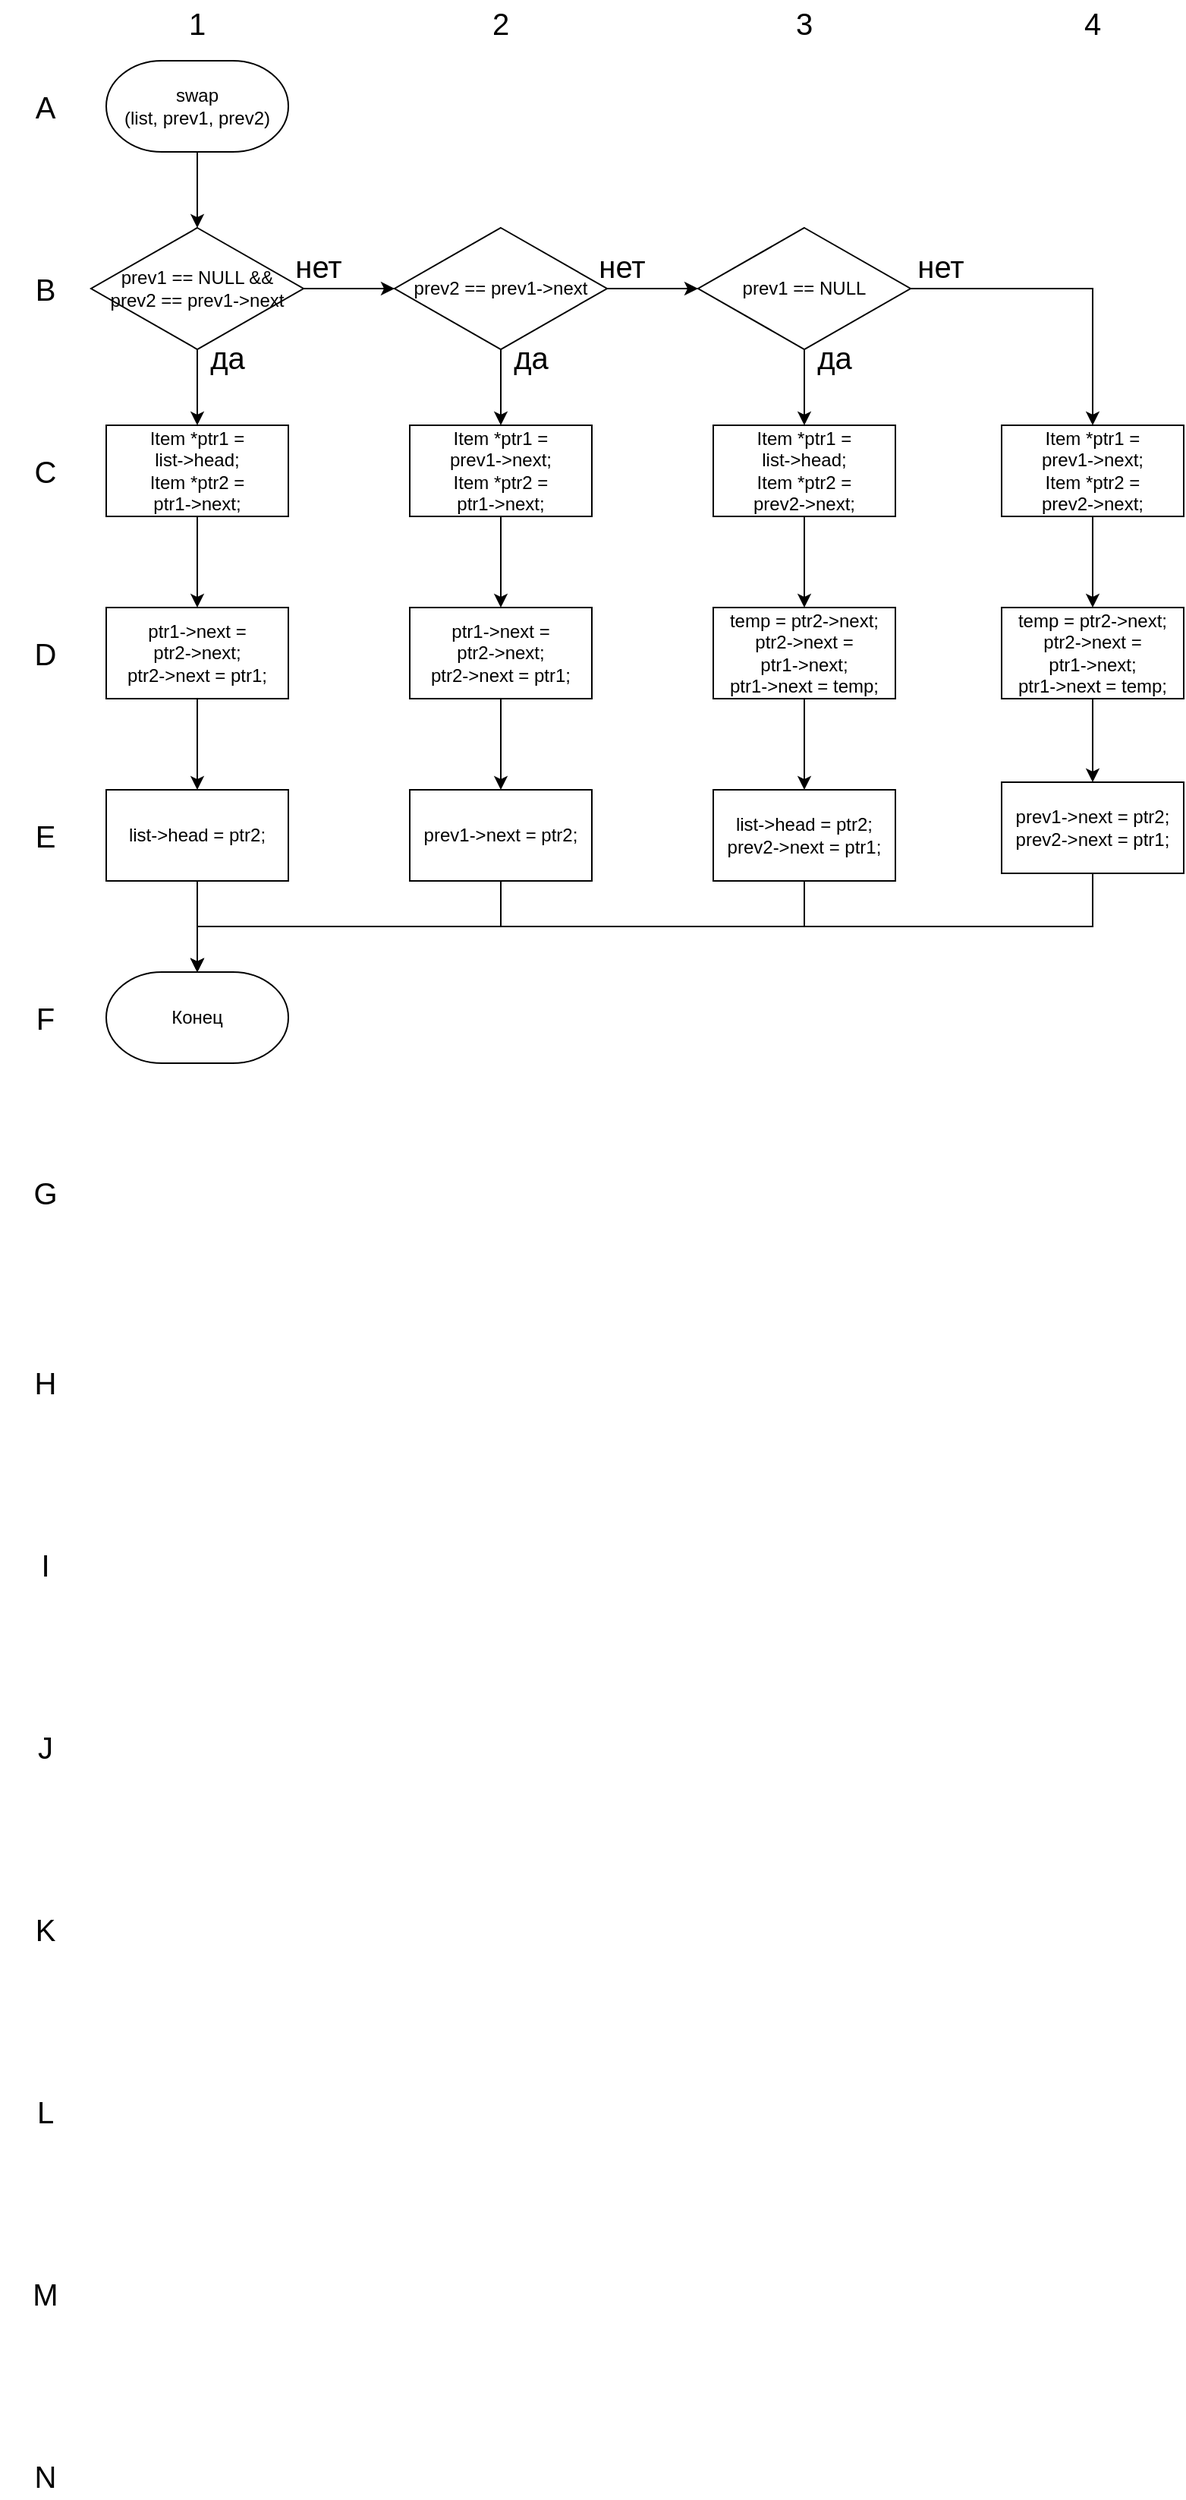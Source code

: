 <mxfile version="23.1.3" type="device">
  <diagram name="Страница — 1" id="fKBUCXl6949Xtr6X0akW">
    <mxGraphModel dx="1656" dy="1006" grid="1" gridSize="10" guides="1" tooltips="1" connect="1" arrows="1" fold="1" page="1" pageScale="1" pageWidth="827" pageHeight="1169" math="0" shadow="0">
      <root>
        <mxCell id="0" />
        <mxCell id="1" parent="0" />
        <mxCell id="qY3sZJ4gQ_pa9tfZXsVX-88" value="" style="edgeStyle=orthogonalEdgeStyle;rounded=0;orthogonalLoop=1;jettySize=auto;html=1;" edge="1" parent="1" source="qY3sZJ4gQ_pa9tfZXsVX-1" target="qY3sZJ4gQ_pa9tfZXsVX-39">
          <mxGeometry relative="1" as="geometry" />
        </mxCell>
        <mxCell id="qY3sZJ4gQ_pa9tfZXsVX-1" value="swap&lt;br&gt;(list, prev1, prev2)" style="strokeWidth=1;html=1;shape=mxgraph.flowchart.terminator;whiteSpace=wrap;" vertex="1" parent="1">
          <mxGeometry x="180" y="50" width="120" height="60" as="geometry" />
        </mxCell>
        <mxCell id="qY3sZJ4gQ_pa9tfZXsVX-28" value="&lt;span style=&quot;font-size: 20px;&quot;&gt;2&lt;/span&gt;" style="text;html=1;align=center;verticalAlign=middle;whiteSpace=wrap;rounded=0;" vertex="1" parent="1">
          <mxGeometry x="410" y="10" width="60" height="30" as="geometry" />
        </mxCell>
        <mxCell id="qY3sZJ4gQ_pa9tfZXsVX-29" value="&lt;span style=&quot;font-size: 20px;&quot;&gt;1&lt;/span&gt;" style="text;html=1;align=center;verticalAlign=middle;whiteSpace=wrap;rounded=0;" vertex="1" parent="1">
          <mxGeometry x="210" y="10" width="60" height="30" as="geometry" />
        </mxCell>
        <mxCell id="qY3sZJ4gQ_pa9tfZXsVX-30" value="&lt;span style=&quot;font-size: 20px;&quot;&gt;3&lt;/span&gt;" style="text;html=1;align=center;verticalAlign=middle;whiteSpace=wrap;rounded=0;" vertex="1" parent="1">
          <mxGeometry x="610" y="10" width="60" height="30" as="geometry" />
        </mxCell>
        <mxCell id="qY3sZJ4gQ_pa9tfZXsVX-31" value="&lt;span style=&quot;font-size: 20px;&quot;&gt;A&lt;/span&gt;" style="text;html=1;align=center;verticalAlign=middle;whiteSpace=wrap;rounded=0;" vertex="1" parent="1">
          <mxGeometry x="110" y="65" width="60" height="30" as="geometry" />
        </mxCell>
        <mxCell id="qY3sZJ4gQ_pa9tfZXsVX-32" value="&lt;span style=&quot;font-size: 20px;&quot;&gt;B&lt;/span&gt;" style="text;html=1;align=center;verticalAlign=middle;whiteSpace=wrap;rounded=0;" vertex="1" parent="1">
          <mxGeometry x="110" y="185" width="60" height="30" as="geometry" />
        </mxCell>
        <mxCell id="qY3sZJ4gQ_pa9tfZXsVX-33" value="&lt;span style=&quot;font-size: 20px;&quot;&gt;C&lt;/span&gt;" style="text;html=1;align=center;verticalAlign=middle;whiteSpace=wrap;rounded=0;" vertex="1" parent="1">
          <mxGeometry x="110" y="305" width="60" height="30" as="geometry" />
        </mxCell>
        <mxCell id="qY3sZJ4gQ_pa9tfZXsVX-34" value="&lt;span style=&quot;font-size: 20px;&quot;&gt;D&lt;/span&gt;" style="text;html=1;align=center;verticalAlign=middle;whiteSpace=wrap;rounded=0;" vertex="1" parent="1">
          <mxGeometry x="110" y="425" width="60" height="30" as="geometry" />
        </mxCell>
        <mxCell id="qY3sZJ4gQ_pa9tfZXsVX-35" value="&lt;span style=&quot;font-size: 20px;&quot;&gt;E&lt;/span&gt;" style="text;html=1;align=center;verticalAlign=middle;whiteSpace=wrap;rounded=0;" vertex="1" parent="1">
          <mxGeometry x="110" y="545" width="60" height="30" as="geometry" />
        </mxCell>
        <mxCell id="qY3sZJ4gQ_pa9tfZXsVX-36" value="&lt;span style=&quot;font-size: 20px;&quot;&gt;F&lt;/span&gt;" style="text;html=1;align=center;verticalAlign=middle;whiteSpace=wrap;rounded=0;" vertex="1" parent="1">
          <mxGeometry x="110" y="665" width="60" height="30" as="geometry" />
        </mxCell>
        <mxCell id="qY3sZJ4gQ_pa9tfZXsVX-91" value="" style="edgeStyle=orthogonalEdgeStyle;rounded=0;orthogonalLoop=1;jettySize=auto;html=1;" edge="1" parent="1" source="qY3sZJ4gQ_pa9tfZXsVX-39" target="qY3sZJ4gQ_pa9tfZXsVX-89">
          <mxGeometry relative="1" as="geometry" />
        </mxCell>
        <mxCell id="qY3sZJ4gQ_pa9tfZXsVX-95" value="" style="edgeStyle=orthogonalEdgeStyle;rounded=0;orthogonalLoop=1;jettySize=auto;html=1;" edge="1" parent="1" source="qY3sZJ4gQ_pa9tfZXsVX-39" target="qY3sZJ4gQ_pa9tfZXsVX-93">
          <mxGeometry relative="1" as="geometry" />
        </mxCell>
        <mxCell id="qY3sZJ4gQ_pa9tfZXsVX-39" value="prev1 == NULL &amp;amp;&amp;amp;&lt;br&gt;prev2 == prev1-&amp;gt;next" style="rhombus;whiteSpace=wrap;html=1;" vertex="1" parent="1">
          <mxGeometry x="170" y="160" width="140" height="80" as="geometry" />
        </mxCell>
        <mxCell id="qY3sZJ4gQ_pa9tfZXsVX-75" value="&lt;span style=&quot;font-size: 20px;&quot;&gt;G&lt;/span&gt;" style="text;html=1;align=center;verticalAlign=middle;whiteSpace=wrap;rounded=0;" vertex="1" parent="1">
          <mxGeometry x="110" y="780" width="60" height="30" as="geometry" />
        </mxCell>
        <mxCell id="qY3sZJ4gQ_pa9tfZXsVX-76" value="&lt;span style=&quot;font-size: 20px;&quot;&gt;H&lt;/span&gt;" style="text;html=1;align=center;verticalAlign=middle;whiteSpace=wrap;rounded=0;" vertex="1" parent="1">
          <mxGeometry x="110" y="905" width="60" height="30" as="geometry" />
        </mxCell>
        <mxCell id="qY3sZJ4gQ_pa9tfZXsVX-77" value="&lt;span style=&quot;font-size: 20px;&quot;&gt;I&lt;/span&gt;" style="text;html=1;align=center;verticalAlign=middle;whiteSpace=wrap;rounded=0;" vertex="1" parent="1">
          <mxGeometry x="110" y="1025" width="60" height="30" as="geometry" />
        </mxCell>
        <mxCell id="qY3sZJ4gQ_pa9tfZXsVX-78" value="&lt;span style=&quot;font-size: 20px;&quot;&gt;J&lt;/span&gt;" style="text;html=1;align=center;verticalAlign=middle;whiteSpace=wrap;rounded=0;" vertex="1" parent="1">
          <mxGeometry x="110" y="1145" width="60" height="30" as="geometry" />
        </mxCell>
        <mxCell id="qY3sZJ4gQ_pa9tfZXsVX-79" value="&lt;span style=&quot;font-size: 20px;&quot;&gt;K&lt;/span&gt;" style="text;html=1;align=center;verticalAlign=middle;whiteSpace=wrap;rounded=0;" vertex="1" parent="1">
          <mxGeometry x="110" y="1265" width="60" height="30" as="geometry" />
        </mxCell>
        <mxCell id="qY3sZJ4gQ_pa9tfZXsVX-80" value="&lt;span style=&quot;font-size: 20px;&quot;&gt;L&lt;/span&gt;" style="text;html=1;align=center;verticalAlign=middle;whiteSpace=wrap;rounded=0;" vertex="1" parent="1">
          <mxGeometry x="110" y="1385" width="60" height="30" as="geometry" />
        </mxCell>
        <mxCell id="qY3sZJ4gQ_pa9tfZXsVX-81" value="&lt;span style=&quot;font-size: 20px;&quot;&gt;M&lt;/span&gt;" style="text;html=1;align=center;verticalAlign=middle;whiteSpace=wrap;rounded=0;" vertex="1" parent="1">
          <mxGeometry x="110" y="1505" width="60" height="30" as="geometry" />
        </mxCell>
        <mxCell id="qY3sZJ4gQ_pa9tfZXsVX-87" value="&lt;span style=&quot;font-size: 20px;&quot;&gt;N&lt;/span&gt;" style="text;html=1;align=center;verticalAlign=middle;whiteSpace=wrap;rounded=0;" vertex="1" parent="1">
          <mxGeometry x="110" y="1625" width="60" height="30" as="geometry" />
        </mxCell>
        <mxCell id="qY3sZJ4gQ_pa9tfZXsVX-92" value="" style="edgeStyle=orthogonalEdgeStyle;rounded=0;orthogonalLoop=1;jettySize=auto;html=1;" edge="1" parent="1" source="qY3sZJ4gQ_pa9tfZXsVX-89" target="qY3sZJ4gQ_pa9tfZXsVX-90">
          <mxGeometry relative="1" as="geometry" />
        </mxCell>
        <mxCell id="qY3sZJ4gQ_pa9tfZXsVX-89" value="&lt;div&gt;Item *ptr1 =&lt;/div&gt;&lt;div&gt;list-&amp;gt;head;&lt;/div&gt;&lt;div&gt;&lt;span style=&quot;background-color: initial;&quot;&gt;Item *ptr2 =&lt;/span&gt;&lt;/div&gt;&lt;div&gt;&lt;span style=&quot;background-color: initial;&quot;&gt;ptr1-&amp;gt;next;&lt;/span&gt;&lt;/div&gt;" style="rounded=0;whiteSpace=wrap;html=1;" vertex="1" parent="1">
          <mxGeometry x="180" y="290" width="120" height="60" as="geometry" />
        </mxCell>
        <mxCell id="qY3sZJ4gQ_pa9tfZXsVX-103" value="" style="edgeStyle=orthogonalEdgeStyle;rounded=0;orthogonalLoop=1;jettySize=auto;html=1;" edge="1" parent="1" source="qY3sZJ4gQ_pa9tfZXsVX-90" target="qY3sZJ4gQ_pa9tfZXsVX-101">
          <mxGeometry relative="1" as="geometry" />
        </mxCell>
        <mxCell id="qY3sZJ4gQ_pa9tfZXsVX-90" value="&lt;div&gt;ptr1-&amp;gt;next =&lt;/div&gt;&lt;div&gt;ptr2-&amp;gt;next;&lt;/div&gt;&lt;div&gt;&lt;span style=&quot;background-color: initial;&quot;&gt;ptr2-&amp;gt;next = ptr1;&lt;/span&gt;&lt;/div&gt;" style="rounded=0;whiteSpace=wrap;html=1;" vertex="1" parent="1">
          <mxGeometry x="180" y="410" width="120" height="60" as="geometry" />
        </mxCell>
        <mxCell id="qY3sZJ4gQ_pa9tfZXsVX-96" value="" style="edgeStyle=orthogonalEdgeStyle;rounded=0;orthogonalLoop=1;jettySize=auto;html=1;" edge="1" parent="1" source="qY3sZJ4gQ_pa9tfZXsVX-93" target="qY3sZJ4gQ_pa9tfZXsVX-94">
          <mxGeometry relative="1" as="geometry" />
        </mxCell>
        <mxCell id="qY3sZJ4gQ_pa9tfZXsVX-110" style="edgeStyle=orthogonalEdgeStyle;rounded=0;orthogonalLoop=1;jettySize=auto;html=1;" edge="1" parent="1" source="qY3sZJ4gQ_pa9tfZXsVX-93" target="qY3sZJ4gQ_pa9tfZXsVX-106">
          <mxGeometry relative="1" as="geometry" />
        </mxCell>
        <mxCell id="qY3sZJ4gQ_pa9tfZXsVX-93" value="prev2 == prev1-&amp;gt;next" style="rhombus;whiteSpace=wrap;html=1;" vertex="1" parent="1">
          <mxGeometry x="370" y="160" width="140" height="80" as="geometry" />
        </mxCell>
        <mxCell id="qY3sZJ4gQ_pa9tfZXsVX-111" style="edgeStyle=orthogonalEdgeStyle;rounded=0;orthogonalLoop=1;jettySize=auto;html=1;" edge="1" parent="1" source="qY3sZJ4gQ_pa9tfZXsVX-94" target="qY3sZJ4gQ_pa9tfZXsVX-98">
          <mxGeometry relative="1" as="geometry" />
        </mxCell>
        <mxCell id="qY3sZJ4gQ_pa9tfZXsVX-116" style="edgeStyle=orthogonalEdgeStyle;rounded=0;orthogonalLoop=1;jettySize=auto;html=1;" edge="1" parent="1" source="qY3sZJ4gQ_pa9tfZXsVX-94" target="qY3sZJ4gQ_pa9tfZXsVX-115">
          <mxGeometry relative="1" as="geometry" />
        </mxCell>
        <mxCell id="qY3sZJ4gQ_pa9tfZXsVX-94" value="prev1 == NULL" style="rhombus;whiteSpace=wrap;html=1;" vertex="1" parent="1">
          <mxGeometry x="570" y="160" width="140" height="80" as="geometry" />
        </mxCell>
        <mxCell id="qY3sZJ4gQ_pa9tfZXsVX-97" value="&lt;span style=&quot;font-size: 20px;&quot;&gt;4&lt;/span&gt;" style="text;html=1;align=center;verticalAlign=middle;whiteSpace=wrap;rounded=0;" vertex="1" parent="1">
          <mxGeometry x="800" y="10" width="60" height="30" as="geometry" />
        </mxCell>
        <mxCell id="qY3sZJ4gQ_pa9tfZXsVX-105" value="" style="edgeStyle=orthogonalEdgeStyle;rounded=0;orthogonalLoop=1;jettySize=auto;html=1;" edge="1" parent="1" source="qY3sZJ4gQ_pa9tfZXsVX-98" target="qY3sZJ4gQ_pa9tfZXsVX-100">
          <mxGeometry relative="1" as="geometry" />
        </mxCell>
        <mxCell id="qY3sZJ4gQ_pa9tfZXsVX-98" value="&lt;div&gt;Item *ptr1 =&lt;/div&gt;&lt;div&gt;list-&amp;gt;head;&lt;/div&gt;&lt;div&gt;&lt;span style=&quot;background-color: initial;&quot;&gt;Item *ptr2 =&lt;/span&gt;&lt;/div&gt;&lt;div&gt;&lt;span style=&quot;background-color: initial;&quot;&gt;prev2-&amp;gt;next;&lt;/span&gt;&lt;/div&gt;" style="rounded=0;whiteSpace=wrap;html=1;" vertex="1" parent="1">
          <mxGeometry x="580" y="290" width="120" height="60" as="geometry" />
        </mxCell>
        <mxCell id="qY3sZJ4gQ_pa9tfZXsVX-104" value="" style="edgeStyle=orthogonalEdgeStyle;rounded=0;orthogonalLoop=1;jettySize=auto;html=1;" edge="1" parent="1" source="qY3sZJ4gQ_pa9tfZXsVX-100" target="qY3sZJ4gQ_pa9tfZXsVX-102">
          <mxGeometry relative="1" as="geometry" />
        </mxCell>
        <mxCell id="qY3sZJ4gQ_pa9tfZXsVX-100" value="&lt;div&gt;temp = ptr2-&amp;gt;next;&lt;/div&gt;&lt;div&gt;ptr2-&amp;gt;next =&lt;/div&gt;&lt;div&gt;ptr1-&amp;gt;next;&lt;/div&gt;&lt;div&gt;ptr1-&amp;gt;next = temp;&lt;/div&gt;" style="rounded=0;whiteSpace=wrap;html=1;" vertex="1" parent="1">
          <mxGeometry x="580" y="410" width="120" height="60" as="geometry" />
        </mxCell>
        <mxCell id="qY3sZJ4gQ_pa9tfZXsVX-122" value="" style="edgeStyle=orthogonalEdgeStyle;rounded=0;orthogonalLoop=1;jettySize=auto;html=1;" edge="1" parent="1" source="qY3sZJ4gQ_pa9tfZXsVX-101" target="qY3sZJ4gQ_pa9tfZXsVX-121">
          <mxGeometry relative="1" as="geometry" />
        </mxCell>
        <mxCell id="qY3sZJ4gQ_pa9tfZXsVX-101" value="&lt;div&gt;&lt;span style=&quot;background-color: initial;&quot;&gt;list-&amp;gt;head = ptr2;&lt;/span&gt;&lt;br&gt;&lt;/div&gt;" style="rounded=0;whiteSpace=wrap;html=1;" vertex="1" parent="1">
          <mxGeometry x="180" y="530" width="120" height="60" as="geometry" />
        </mxCell>
        <mxCell id="qY3sZJ4gQ_pa9tfZXsVX-124" style="edgeStyle=orthogonalEdgeStyle;rounded=0;orthogonalLoop=1;jettySize=auto;html=1;" edge="1" parent="1" source="qY3sZJ4gQ_pa9tfZXsVX-102" target="qY3sZJ4gQ_pa9tfZXsVX-121">
          <mxGeometry relative="1" as="geometry">
            <Array as="points">
              <mxPoint x="640" y="620" />
              <mxPoint x="240" y="620" />
            </Array>
          </mxGeometry>
        </mxCell>
        <mxCell id="qY3sZJ4gQ_pa9tfZXsVX-102" value="&lt;div&gt;&lt;span style=&quot;background-color: initial;&quot;&gt;list-&amp;gt;head = ptr2;&lt;/span&gt;&lt;br&gt;&lt;/div&gt;&lt;div&gt;&lt;span style=&quot;background-color: initial;&quot;&gt;prev2-&amp;gt;next = ptr1;&lt;br&gt;&lt;/span&gt;&lt;/div&gt;" style="rounded=0;whiteSpace=wrap;html=1;" vertex="1" parent="1">
          <mxGeometry x="580" y="530" width="120" height="60" as="geometry" />
        </mxCell>
        <mxCell id="qY3sZJ4gQ_pa9tfZXsVX-112" value="" style="edgeStyle=orthogonalEdgeStyle;rounded=0;orthogonalLoop=1;jettySize=auto;html=1;" edge="1" parent="1" source="qY3sZJ4gQ_pa9tfZXsVX-106" target="qY3sZJ4gQ_pa9tfZXsVX-108">
          <mxGeometry relative="1" as="geometry" />
        </mxCell>
        <mxCell id="qY3sZJ4gQ_pa9tfZXsVX-106" value="&lt;div&gt;Item *ptr1 =&lt;/div&gt;&lt;div&gt;prev1-&amp;gt;next;&lt;/div&gt;&lt;div&gt;&lt;span style=&quot;background-color: initial;&quot;&gt;Item *ptr2 =&lt;/span&gt;&lt;/div&gt;&lt;div&gt;&lt;span style=&quot;background-color: initial;&quot;&gt;ptr1-&amp;gt;next;&lt;/span&gt;&lt;/div&gt;" style="rounded=0;whiteSpace=wrap;html=1;" vertex="1" parent="1">
          <mxGeometry x="380" y="290" width="120" height="60" as="geometry" />
        </mxCell>
        <mxCell id="qY3sZJ4gQ_pa9tfZXsVX-114" value="" style="edgeStyle=orthogonalEdgeStyle;rounded=0;orthogonalLoop=1;jettySize=auto;html=1;" edge="1" parent="1" source="qY3sZJ4gQ_pa9tfZXsVX-108" target="qY3sZJ4gQ_pa9tfZXsVX-113">
          <mxGeometry relative="1" as="geometry" />
        </mxCell>
        <mxCell id="qY3sZJ4gQ_pa9tfZXsVX-108" value="&lt;div&gt;ptr1-&amp;gt;next =&lt;/div&gt;&lt;div&gt;ptr2-&amp;gt;next;&lt;/div&gt;&lt;div&gt;&lt;span style=&quot;background-color: initial;&quot;&gt;ptr2-&amp;gt;next = ptr1;&lt;/span&gt;&lt;/div&gt;" style="rounded=0;whiteSpace=wrap;html=1;" vertex="1" parent="1">
          <mxGeometry x="380" y="410" width="120" height="60" as="geometry" />
        </mxCell>
        <mxCell id="qY3sZJ4gQ_pa9tfZXsVX-123" style="edgeStyle=orthogonalEdgeStyle;rounded=0;orthogonalLoop=1;jettySize=auto;html=1;" edge="1" parent="1" source="qY3sZJ4gQ_pa9tfZXsVX-113" target="qY3sZJ4gQ_pa9tfZXsVX-121">
          <mxGeometry relative="1" as="geometry">
            <Array as="points">
              <mxPoint x="440" y="620" />
              <mxPoint x="240" y="620" />
            </Array>
          </mxGeometry>
        </mxCell>
        <mxCell id="qY3sZJ4gQ_pa9tfZXsVX-113" value="&lt;div&gt;prev1-&amp;gt;next = ptr2;&lt;br&gt;&lt;/div&gt;" style="rounded=0;whiteSpace=wrap;html=1;" vertex="1" parent="1">
          <mxGeometry x="380" y="530" width="120" height="60" as="geometry" />
        </mxCell>
        <mxCell id="qY3sZJ4gQ_pa9tfZXsVX-119" value="" style="edgeStyle=orthogonalEdgeStyle;rounded=0;orthogonalLoop=1;jettySize=auto;html=1;" edge="1" parent="1" source="qY3sZJ4gQ_pa9tfZXsVX-115" target="qY3sZJ4gQ_pa9tfZXsVX-117">
          <mxGeometry relative="1" as="geometry" />
        </mxCell>
        <mxCell id="qY3sZJ4gQ_pa9tfZXsVX-115" value="&lt;div&gt;Item *ptr1 =&lt;/div&gt;&lt;div&gt;prev1-&amp;gt;next;&lt;/div&gt;&lt;div&gt;&lt;span style=&quot;background-color: initial;&quot;&gt;Item *ptr2 =&lt;/span&gt;&lt;/div&gt;&lt;div&gt;&lt;span style=&quot;background-color: initial;&quot;&gt;prev2-&amp;gt;next;&lt;/span&gt;&lt;/div&gt;" style="rounded=0;whiteSpace=wrap;html=1;" vertex="1" parent="1">
          <mxGeometry x="770" y="290" width="120" height="60" as="geometry" />
        </mxCell>
        <mxCell id="qY3sZJ4gQ_pa9tfZXsVX-120" value="" style="edgeStyle=orthogonalEdgeStyle;rounded=0;orthogonalLoop=1;jettySize=auto;html=1;" edge="1" parent="1" source="qY3sZJ4gQ_pa9tfZXsVX-117" target="qY3sZJ4gQ_pa9tfZXsVX-118">
          <mxGeometry relative="1" as="geometry" />
        </mxCell>
        <mxCell id="qY3sZJ4gQ_pa9tfZXsVX-117" value="&lt;div&gt;temp = ptr2-&amp;gt;next;&lt;/div&gt;&lt;div&gt;ptr2-&amp;gt;next =&lt;/div&gt;&lt;div&gt;ptr1-&amp;gt;next;&lt;/div&gt;&lt;div&gt;ptr1-&amp;gt;next = temp;&lt;/div&gt;" style="rounded=0;whiteSpace=wrap;html=1;" vertex="1" parent="1">
          <mxGeometry x="770" y="410" width="120" height="60" as="geometry" />
        </mxCell>
        <mxCell id="qY3sZJ4gQ_pa9tfZXsVX-125" style="edgeStyle=orthogonalEdgeStyle;rounded=0;orthogonalLoop=1;jettySize=auto;html=1;" edge="1" parent="1" source="qY3sZJ4gQ_pa9tfZXsVX-118" target="qY3sZJ4gQ_pa9tfZXsVX-121">
          <mxGeometry relative="1" as="geometry">
            <Array as="points">
              <mxPoint x="830" y="620" />
              <mxPoint x="240" y="620" />
            </Array>
          </mxGeometry>
        </mxCell>
        <mxCell id="qY3sZJ4gQ_pa9tfZXsVX-118" value="&lt;div&gt;&lt;span style=&quot;background-color: initial;&quot;&gt;prev1-&amp;gt;next = ptr2;&lt;/span&gt;&lt;br&gt;&lt;/div&gt;&lt;div&gt;&lt;span style=&quot;background-color: initial;&quot;&gt;prev2-&amp;gt;next = ptr1;&lt;br&gt;&lt;/span&gt;&lt;/div&gt;" style="rounded=0;whiteSpace=wrap;html=1;" vertex="1" parent="1">
          <mxGeometry x="770" y="525" width="120" height="60" as="geometry" />
        </mxCell>
        <mxCell id="qY3sZJ4gQ_pa9tfZXsVX-121" value="Конец" style="strokeWidth=1;html=1;shape=mxgraph.flowchart.terminator;whiteSpace=wrap;" vertex="1" parent="1">
          <mxGeometry x="180" y="650" width="120" height="60" as="geometry" />
        </mxCell>
        <mxCell id="qY3sZJ4gQ_pa9tfZXsVX-126" value="&lt;font style=&quot;font-size: 20px;&quot;&gt;нет&lt;/font&gt;" style="text;html=1;align=center;verticalAlign=middle;whiteSpace=wrap;rounded=0;" vertex="1" parent="1">
          <mxGeometry x="290" y="170" width="60" height="30" as="geometry" />
        </mxCell>
        <mxCell id="qY3sZJ4gQ_pa9tfZXsVX-127" value="&lt;font style=&quot;font-size: 20px;&quot;&gt;да&lt;br&gt;&lt;/font&gt;" style="text;html=1;align=center;verticalAlign=middle;whiteSpace=wrap;rounded=0;" vertex="1" parent="1">
          <mxGeometry x="230" y="230" width="60" height="30" as="geometry" />
        </mxCell>
        <mxCell id="qY3sZJ4gQ_pa9tfZXsVX-128" value="&lt;font style=&quot;font-size: 20px;&quot;&gt;да&lt;br&gt;&lt;/font&gt;" style="text;html=1;align=center;verticalAlign=middle;whiteSpace=wrap;rounded=0;" vertex="1" parent="1">
          <mxGeometry x="430" y="230" width="60" height="30" as="geometry" />
        </mxCell>
        <mxCell id="qY3sZJ4gQ_pa9tfZXsVX-129" value="&lt;font style=&quot;font-size: 20px;&quot;&gt;нет&lt;/font&gt;" style="text;html=1;align=center;verticalAlign=middle;whiteSpace=wrap;rounded=0;" vertex="1" parent="1">
          <mxGeometry x="490" y="170" width="60" height="30" as="geometry" />
        </mxCell>
        <mxCell id="qY3sZJ4gQ_pa9tfZXsVX-130" value="&lt;font style=&quot;font-size: 20px;&quot;&gt;нет&lt;/font&gt;" style="text;html=1;align=center;verticalAlign=middle;whiteSpace=wrap;rounded=0;" vertex="1" parent="1">
          <mxGeometry x="700" y="170" width="60" height="30" as="geometry" />
        </mxCell>
        <mxCell id="qY3sZJ4gQ_pa9tfZXsVX-131" value="&lt;font style=&quot;font-size: 20px;&quot;&gt;да&lt;br&gt;&lt;/font&gt;" style="text;html=1;align=center;verticalAlign=middle;whiteSpace=wrap;rounded=0;" vertex="1" parent="1">
          <mxGeometry x="630" y="230" width="60" height="30" as="geometry" />
        </mxCell>
      </root>
    </mxGraphModel>
  </diagram>
</mxfile>
